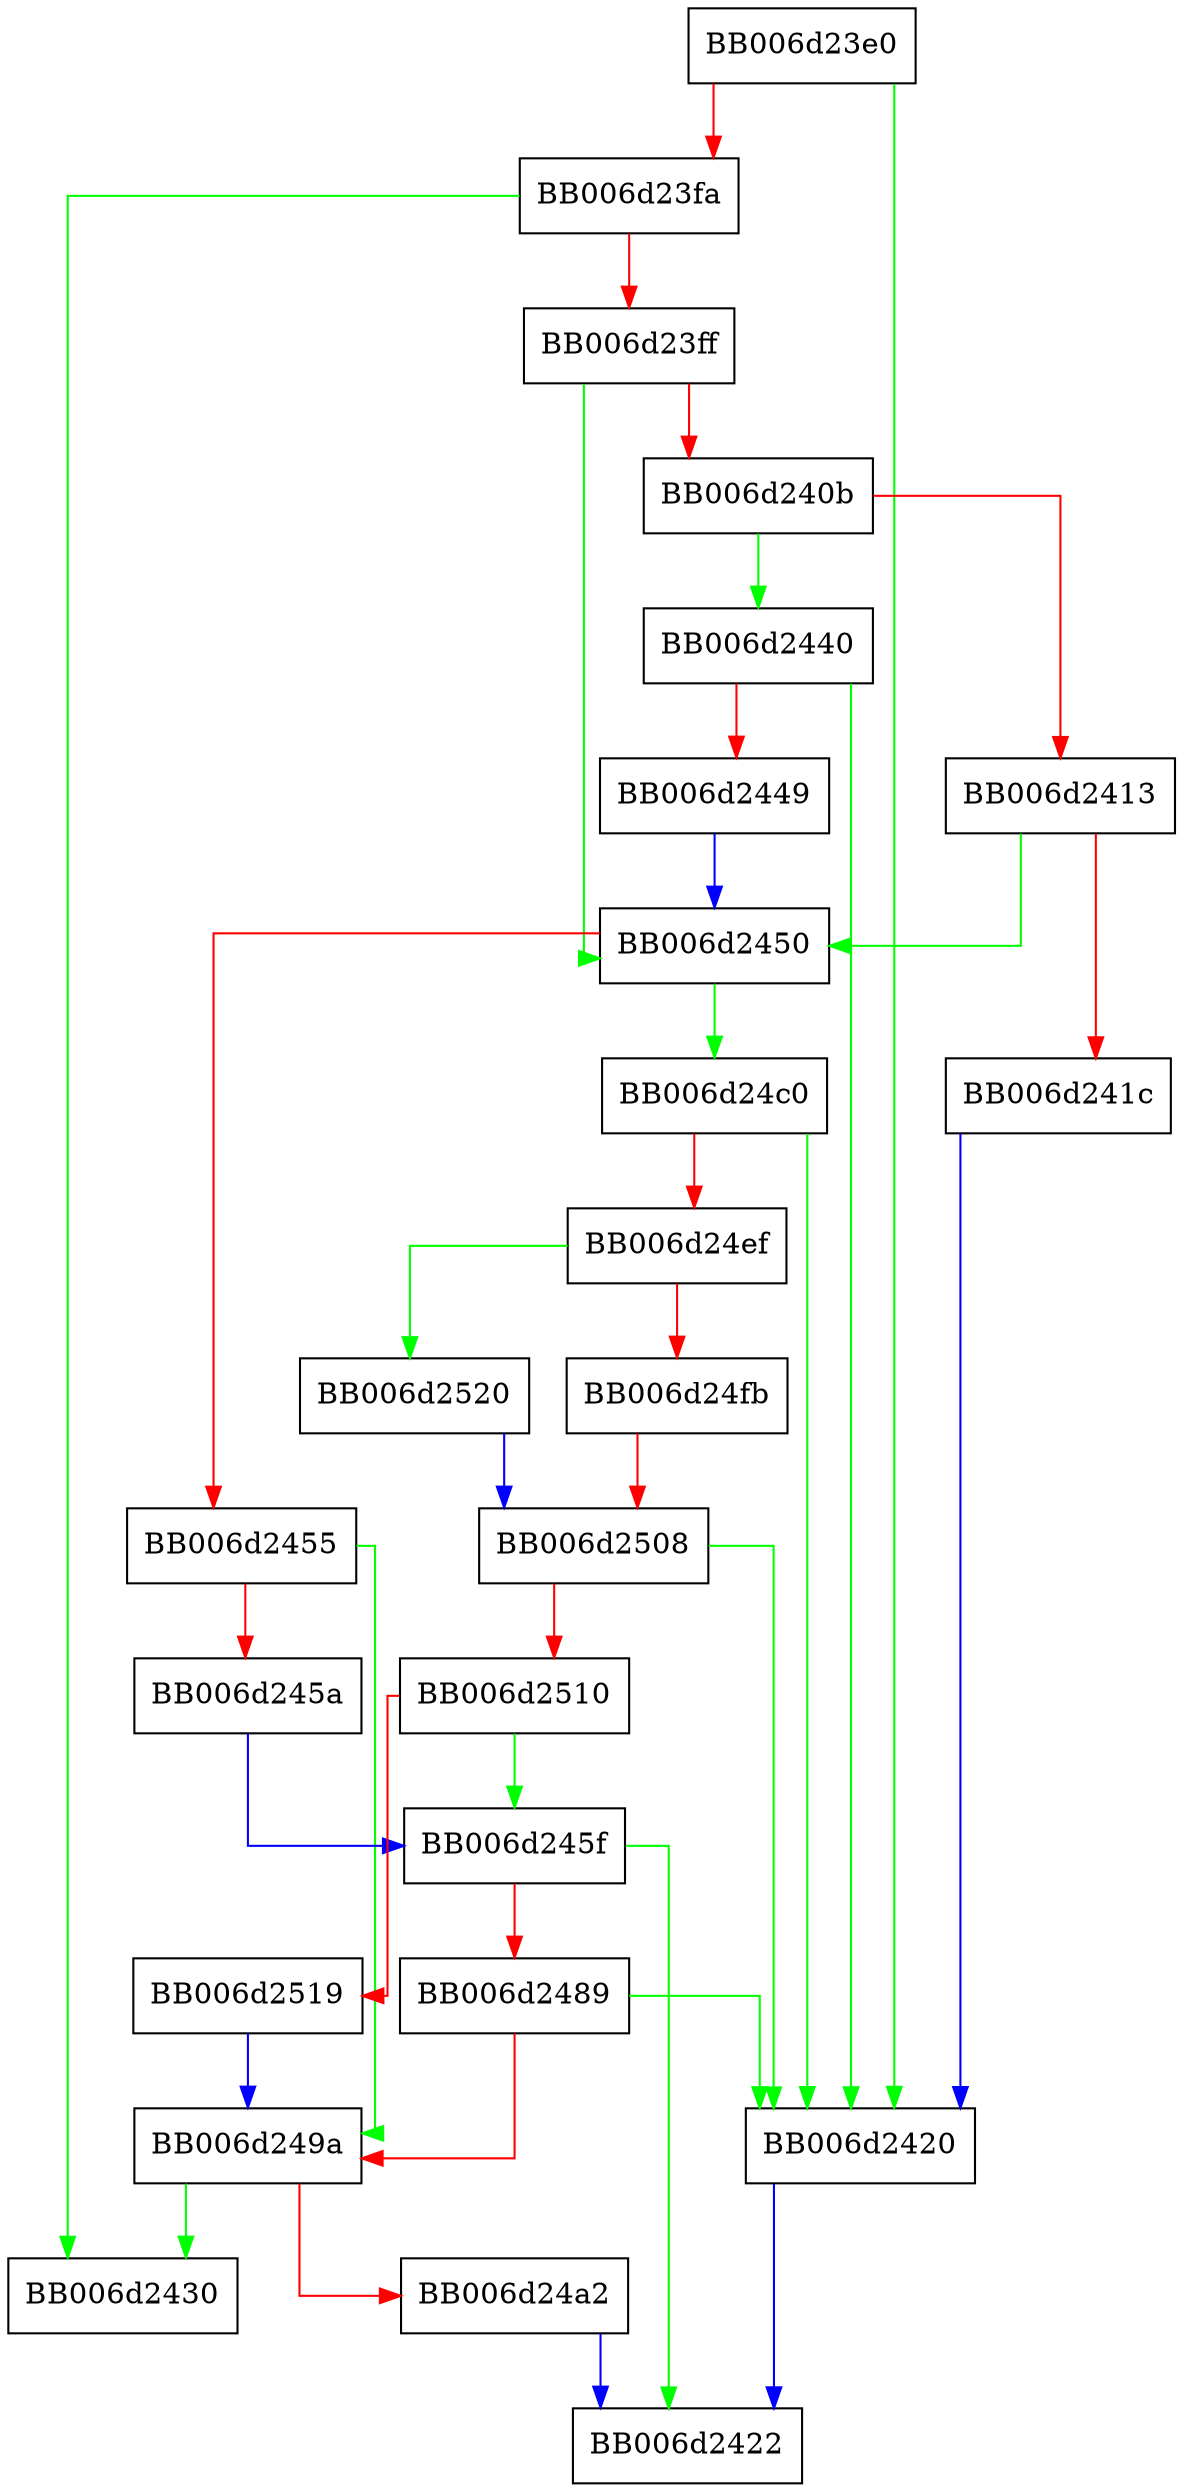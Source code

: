 digraph dh_validate {
  node [shape="box"];
  graph [splines=ortho];
  BB006d23e0 -> BB006d2420 [color="green"];
  BB006d23e0 -> BB006d23fa [color="red"];
  BB006d23fa -> BB006d2430 [color="green"];
  BB006d23fa -> BB006d23ff [color="red"];
  BB006d23ff -> BB006d2450 [color="green"];
  BB006d23ff -> BB006d240b [color="red"];
  BB006d240b -> BB006d2440 [color="green"];
  BB006d240b -> BB006d2413 [color="red"];
  BB006d2413 -> BB006d2450 [color="green"];
  BB006d2413 -> BB006d241c [color="red"];
  BB006d241c -> BB006d2420 [color="blue"];
  BB006d2420 -> BB006d2422 [color="blue"];
  BB006d2440 -> BB006d2420 [color="green"];
  BB006d2440 -> BB006d2449 [color="red"];
  BB006d2449 -> BB006d2450 [color="blue"];
  BB006d2450 -> BB006d24c0 [color="green"];
  BB006d2450 -> BB006d2455 [color="red"];
  BB006d2455 -> BB006d249a [color="green"];
  BB006d2455 -> BB006d245a [color="red"];
  BB006d245a -> BB006d245f [color="blue"];
  BB006d245f -> BB006d2422 [color="green"];
  BB006d245f -> BB006d2489 [color="red"];
  BB006d2489 -> BB006d2420 [color="green"];
  BB006d2489 -> BB006d249a [color="red"];
  BB006d249a -> BB006d2430 [color="green"];
  BB006d249a -> BB006d24a2 [color="red"];
  BB006d24a2 -> BB006d2422 [color="blue"];
  BB006d24c0 -> BB006d2420 [color="green"];
  BB006d24c0 -> BB006d24ef [color="red"];
  BB006d24ef -> BB006d2520 [color="green"];
  BB006d24ef -> BB006d24fb [color="red"];
  BB006d24fb -> BB006d2508 [color="red"];
  BB006d2508 -> BB006d2420 [color="green"];
  BB006d2508 -> BB006d2510 [color="red"];
  BB006d2510 -> BB006d245f [color="green"];
  BB006d2510 -> BB006d2519 [color="red"];
  BB006d2519 -> BB006d249a [color="blue"];
  BB006d2520 -> BB006d2508 [color="blue"];
}